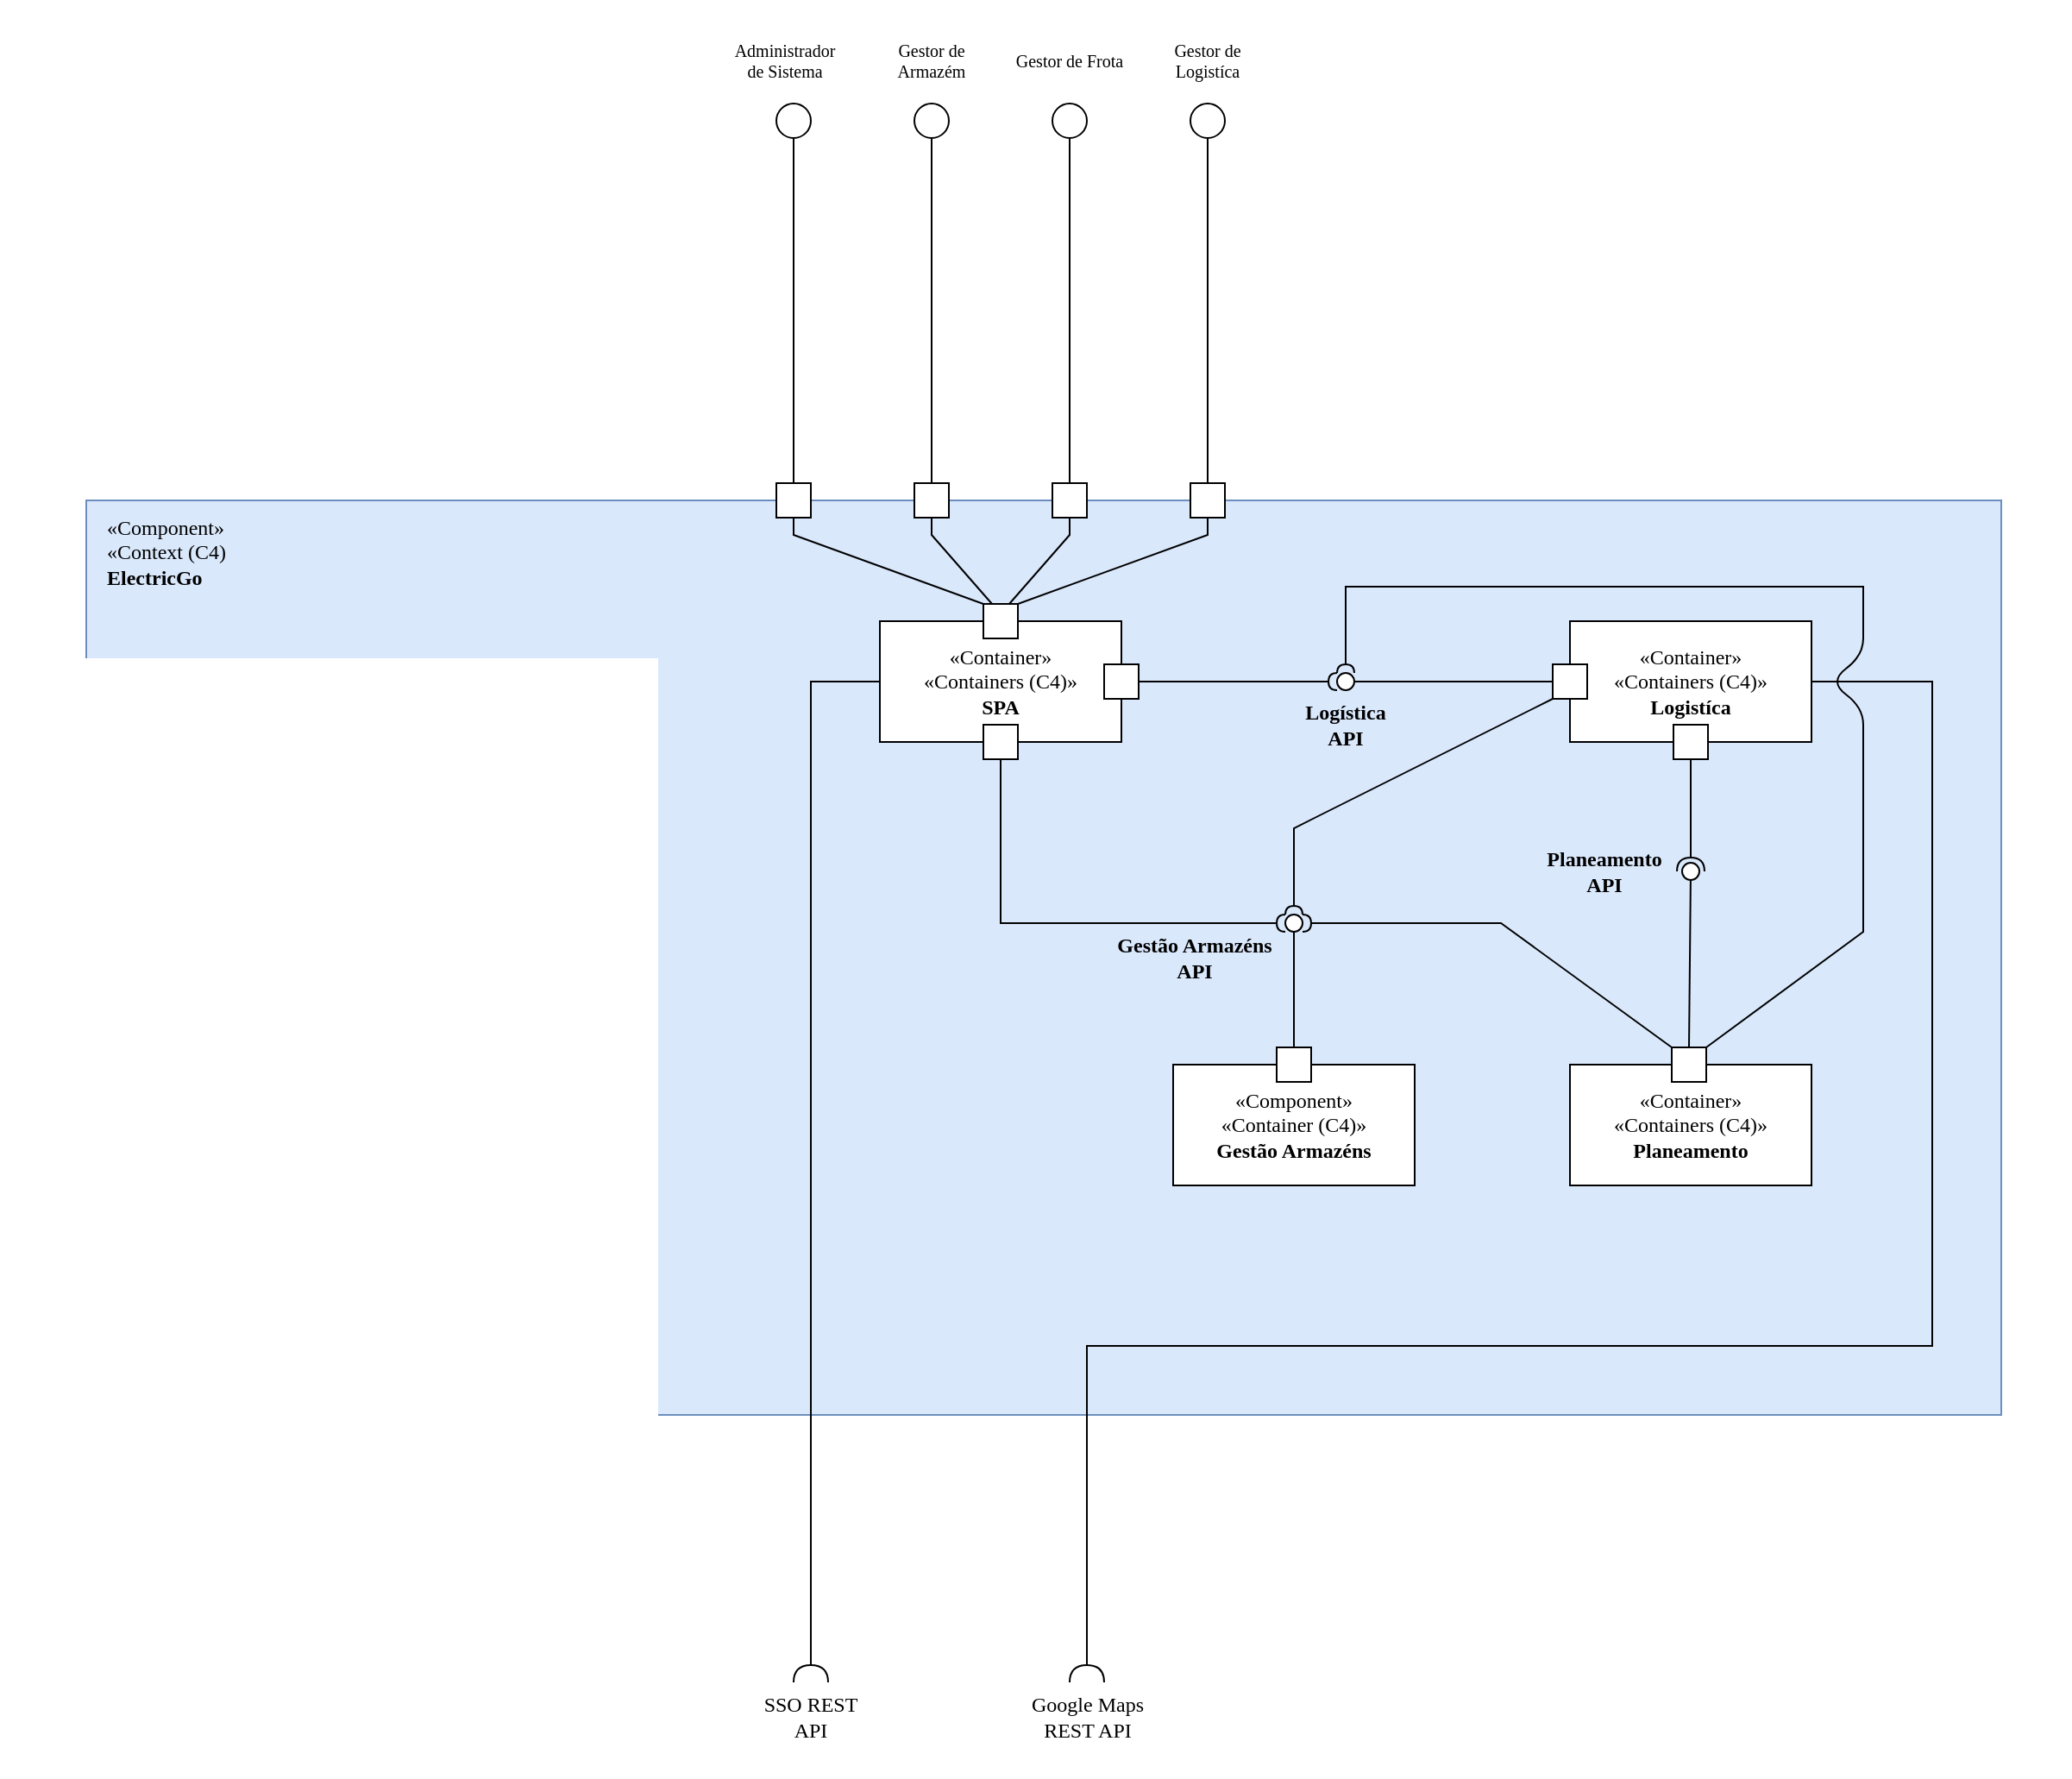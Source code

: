 <mxfile version="17.2.4" type="device" pages="6"><diagram id="ps8MNWH1Wx4Jj8Zyl8YE" name="Vista Lógica Main"><mxGraphModel dx="1038" dy="641" grid="1" gridSize="10" guides="1" tooltips="1" connect="1" arrows="1" fold="1" page="1" pageScale="1" pageWidth="5000" pageHeight="4000" math="0" shadow="0"><root><mxCell id="0"/><mxCell id="1" parent="0"/><mxCell id="l6KQ2B4S-OKUmU2WZJCH-73" value="" style="rounded=0;whiteSpace=wrap;html=1;fontFamily=Product Sans;fontSize=10;fontStyle=0;strokeColor=none;" parent="1" vertex="1"><mxGeometry x="300" y="10" width="1200" height="1030" as="geometry"/></mxCell><mxCell id="l6KQ2B4S-OKUmU2WZJCH-1" value="" style="rounded=0;whiteSpace=wrap;html=1;connectable=0;fillColor=#dae8fc;strokeColor=#6c8ebf;" parent="1" vertex="1"><mxGeometry x="350" y="300" width="1110" height="530" as="geometry"/></mxCell><mxCell id="l6KQ2B4S-OKUmU2WZJCH-2" value="" style="whiteSpace=wrap;html=1;aspect=fixed;" parent="1" vertex="1"><mxGeometry x="750" y="290" width="20" height="20" as="geometry"/></mxCell><mxCell id="l6KQ2B4S-OKUmU2WZJCH-3" value="" style="whiteSpace=wrap;html=1;aspect=fixed;" parent="1" vertex="1"><mxGeometry x="830" y="290" width="20" height="20" as="geometry"/></mxCell><mxCell id="l6KQ2B4S-OKUmU2WZJCH-4" value="" style="whiteSpace=wrap;html=1;aspect=fixed;" parent="1" vertex="1"><mxGeometry x="910" y="290" width="20" height="20" as="geometry"/></mxCell><mxCell id="l6KQ2B4S-OKUmU2WZJCH-5" value="" style="whiteSpace=wrap;html=1;aspect=fixed;" parent="1" vertex="1"><mxGeometry x="990" y="290" width="20" height="20" as="geometry"/></mxCell><mxCell id="l6KQ2B4S-OKUmU2WZJCH-6" value="" style="shape=requiredInterface;html=1;verticalLabelPosition=bottom;sketch=0;rotation=-90;" parent="1" vertex="1"><mxGeometry x="765" y="970" width="10" height="20" as="geometry"/></mxCell><mxCell id="l6KQ2B4S-OKUmU2WZJCH-7" value="" style="endArrow=none;html=1;rounded=0;exitX=1;exitY=0.5;exitDx=0;exitDy=0;exitPerimeter=0;entryX=0.5;entryY=1;entryDx=0;entryDy=0;" parent="1" source="l6KQ2B4S-OKUmU2WZJCH-6" edge="1"><mxGeometry width="50" height="50" relative="1" as="geometry"><mxPoint x="750" y="790" as="sourcePoint"/><mxPoint x="770" y="830" as="targetPoint"/></mxGeometry></mxCell><mxCell id="l6KQ2B4S-OKUmU2WZJCH-13" value="" style="shape=requiredInterface;html=1;verticalLabelPosition=bottom;sketch=0;rotation=-90;" parent="1" vertex="1"><mxGeometry x="925" y="970" width="10" height="20" as="geometry"/></mxCell><mxCell id="l6KQ2B4S-OKUmU2WZJCH-14" value="" style="endArrow=none;html=1;rounded=0;exitX=1;exitY=0.5;exitDx=0;exitDy=0;exitPerimeter=0;entryX=0.5;entryY=1;entryDx=0;entryDy=0;" parent="1" source="l6KQ2B4S-OKUmU2WZJCH-13" edge="1"><mxGeometry width="50" height="50" relative="1" as="geometry"><mxPoint x="910" y="790" as="sourcePoint"/><mxPoint x="930" y="830" as="targetPoint"/></mxGeometry></mxCell><mxCell id="l6KQ2B4S-OKUmU2WZJCH-15" value="&lt;font face=&quot;Product Sans&quot;&gt;SSO REST API&lt;/font&gt;" style="text;html=1;strokeColor=none;fillColor=none;align=center;verticalAlign=middle;whiteSpace=wrap;rounded=0;" parent="1" vertex="1"><mxGeometry x="740" y="990" width="60" height="30" as="geometry"/></mxCell><mxCell id="l6KQ2B4S-OKUmU2WZJCH-16" value="&lt;font face=&quot;Product Sans&quot;&gt;Google Maps REST API&lt;/font&gt;" style="text;html=1;strokeColor=none;fillColor=none;align=center;verticalAlign=middle;whiteSpace=wrap;rounded=0;" parent="1" vertex="1"><mxGeometry x="889.5" y="990" width="81" height="30" as="geometry"/></mxCell><mxCell id="l6KQ2B4S-OKUmU2WZJCH-17" value="«Component»&lt;br&gt;«Context (C4)&lt;br&gt;&lt;b&gt;ElectricGo&lt;/b&gt;" style="text;html=1;strokeColor=none;fillColor=none;align=left;verticalAlign=middle;whiteSpace=wrap;rounded=0;fontFamily=Product Sans;" parent="1" vertex="1"><mxGeometry x="360" y="310" width="200" height="40" as="geometry"/></mxCell><mxCell id="l6KQ2B4S-OKUmU2WZJCH-18" value="«Container»&lt;br&gt;«Containers (C4)»&lt;br&gt;&lt;b&gt;SPA&lt;/b&gt;" style="rounded=0;whiteSpace=wrap;html=1;fontFamily=Product Sans;" parent="1" vertex="1"><mxGeometry x="810" y="370" width="140" height="70" as="geometry"/></mxCell><mxCell id="l6KQ2B4S-OKUmU2WZJCH-20" value="" style="whiteSpace=wrap;html=1;aspect=fixed;" parent="1" vertex="1"><mxGeometry x="870" y="360" width="20" height="20" as="geometry"/></mxCell><mxCell id="l6KQ2B4S-OKUmU2WZJCH-21" value="«Container»&lt;br&gt;«Containers (C4)»&lt;br&gt;&lt;b&gt;Logistíca&lt;/b&gt;" style="rounded=0;whiteSpace=wrap;html=1;fontFamily=Product Sans;" parent="1" vertex="1"><mxGeometry x="1210" y="370" width="140" height="70" as="geometry"/></mxCell><mxCell id="l6KQ2B4S-OKUmU2WZJCH-22" value="" style="whiteSpace=wrap;html=1;aspect=fixed;" parent="1" vertex="1"><mxGeometry x="1270" y="430" width="20" height="20" as="geometry"/></mxCell><mxCell id="l6KQ2B4S-OKUmU2WZJCH-23" value="«Container»&lt;br&gt;«Containers (C4)»&lt;br&gt;&lt;b&gt;Planeamento&lt;/b&gt;" style="rounded=0;whiteSpace=wrap;html=1;fontFamily=Product Sans;" parent="1" vertex="1"><mxGeometry x="1210" y="627" width="140" height="70" as="geometry"/></mxCell><mxCell id="l6KQ2B4S-OKUmU2WZJCH-24" value="" style="whiteSpace=wrap;html=1;aspect=fixed;" parent="1" vertex="1"><mxGeometry x="940" y="395" width="20" height="20" as="geometry"/></mxCell><mxCell id="l6KQ2B4S-OKUmU2WZJCH-25" value="" style="whiteSpace=wrap;html=1;aspect=fixed;" parent="1" vertex="1"><mxGeometry x="1200" y="395" width="20" height="20" as="geometry"/></mxCell><mxCell id="l6KQ2B4S-OKUmU2WZJCH-26" value="" style="whiteSpace=wrap;html=1;aspect=fixed;" parent="1" vertex="1"><mxGeometry x="1269" y="617" width="20" height="20" as="geometry"/></mxCell><mxCell id="l6KQ2B4S-OKUmU2WZJCH-27" value="" style="rounded=0;orthogonalLoop=1;jettySize=auto;html=1;endArrow=none;endFill=0;sketch=0;sourcePerimeterSpacing=0;targetPerimeterSpacing=0;fontFamily=Product Sans;exitX=0;exitY=0.5;exitDx=0;exitDy=0;" parent="1" source="l6KQ2B4S-OKUmU2WZJCH-25" target="l6KQ2B4S-OKUmU2WZJCH-29" edge="1"><mxGeometry relative="1" as="geometry"><mxPoint x="1060" y="405" as="sourcePoint"/></mxGeometry></mxCell><mxCell id="93S8m6CFFqyzXS82uUsD-1" style="edgeStyle=none;rounded=0;orthogonalLoop=1;jettySize=auto;html=1;entryX=1;entryY=0.5;entryDx=0;entryDy=0;fontFamily=Product Sans;startArrow=halfCircle;startFill=0;endArrow=none;endFill=0;startSize=3;endSize=3;" parent="1" source="l6KQ2B4S-OKUmU2WZJCH-29" target="l6KQ2B4S-OKUmU2WZJCH-24" edge="1"><mxGeometry relative="1" as="geometry"/></mxCell><mxCell id="l6KQ2B4S-OKUmU2WZJCH-29" value="" style="ellipse;whiteSpace=wrap;html=1;align=center;aspect=fixed;resizable=0;points=[];outlineConnect=0;sketch=0;fontFamily=Product Sans;" parent="1" vertex="1"><mxGeometry x="1075" y="400" width="10" height="10" as="geometry"/></mxCell><mxCell id="l6KQ2B4S-OKUmU2WZJCH-37" value="«Component»&lt;br&gt;«Container (C4)»&lt;br&gt;&lt;b&gt;Gestão Armazéns&lt;/b&gt;" style="rounded=0;whiteSpace=wrap;html=1;fontFamily=Product Sans;" parent="1" vertex="1"><mxGeometry x="980" y="627" width="140" height="70" as="geometry"/></mxCell><mxCell id="l6KQ2B4S-OKUmU2WZJCH-38" value="" style="whiteSpace=wrap;html=1;aspect=fixed;" parent="1" vertex="1"><mxGeometry x="1040" y="617" width="20" height="20" as="geometry"/></mxCell><mxCell id="l6KQ2B4S-OKUmU2WZJCH-39" value="" style="whiteSpace=wrap;html=1;aspect=fixed;" parent="1" vertex="1"><mxGeometry x="870" y="430" width="20" height="20" as="geometry"/></mxCell><mxCell id="l6KQ2B4S-OKUmU2WZJCH-42" value="" style="rounded=0;orthogonalLoop=1;jettySize=auto;html=1;endArrow=none;endFill=0;sketch=0;sourcePerimeterSpacing=0;targetPerimeterSpacing=0;fontFamily=Product Sans;exitX=0.5;exitY=0;exitDx=0;exitDy=0;" parent="1" source="l6KQ2B4S-OKUmU2WZJCH-38" target="l6KQ2B4S-OKUmU2WZJCH-44" edge="1"><mxGeometry relative="1" as="geometry"><mxPoint x="1210" y="415" as="sourcePoint"/></mxGeometry></mxCell><mxCell id="j8ZlDG4xOOY6TeC8yqu7-8" value="" style="edgeStyle=orthogonalEdgeStyle;rounded=0;orthogonalLoop=1;jettySize=auto;html=1;startArrow=halfCircle;startFill=0;endArrow=none;endFill=0;endSize=2;startSize=3;jumpSize=5;" parent="1" source="l6KQ2B4S-OKUmU2WZJCH-44" target="l6KQ2B4S-OKUmU2WZJCH-39" edge="1"><mxGeometry relative="1" as="geometry"/></mxCell><mxCell id="j8ZlDG4xOOY6TeC8yqu7-9" style="rounded=0;orthogonalLoop=1;jettySize=auto;html=1;entryX=0;entryY=1;entryDx=0;entryDy=0;startArrow=halfCircle;startFill=0;endArrow=none;endFill=0;startSize=3;endSize=2;" parent="1" source="l6KQ2B4S-OKUmU2WZJCH-44" target="l6KQ2B4S-OKUmU2WZJCH-25" edge="1"><mxGeometry relative="1" as="geometry"><Array as="points"><mxPoint x="1050" y="490"/></Array></mxGeometry></mxCell><mxCell id="j8ZlDG4xOOY6TeC8yqu7-11" style="edgeStyle=none;rounded=0;jumpSize=5;orthogonalLoop=1;jettySize=auto;html=1;entryX=0;entryY=0;entryDx=0;entryDy=0;startArrow=halfCircle;startFill=0;endArrow=none;endFill=0;startSize=3;endSize=2;" parent="1" source="l6KQ2B4S-OKUmU2WZJCH-44" target="l6KQ2B4S-OKUmU2WZJCH-26" edge="1"><mxGeometry relative="1" as="geometry"><Array as="points"><mxPoint x="1170" y="545"/></Array></mxGeometry></mxCell><mxCell id="l6KQ2B4S-OKUmU2WZJCH-44" value="" style="ellipse;whiteSpace=wrap;html=1;align=center;aspect=fixed;resizable=0;points=[];outlineConnect=0;sketch=0;fontFamily=Product Sans;" parent="1" vertex="1"><mxGeometry x="1045" y="540" width="10" height="10" as="geometry"/></mxCell><mxCell id="l6KQ2B4S-OKUmU2WZJCH-51" value="" style="ellipse;whiteSpace=wrap;html=1;aspect=fixed;fontFamily=Product Sans;" parent="1" vertex="1"><mxGeometry x="750" y="70" width="20" height="20" as="geometry"/></mxCell><mxCell id="l6KQ2B4S-OKUmU2WZJCH-52" value="" style="ellipse;whiteSpace=wrap;html=1;aspect=fixed;fontFamily=Product Sans;" parent="1" vertex="1"><mxGeometry x="830" y="70" width="20" height="20" as="geometry"/></mxCell><mxCell id="l6KQ2B4S-OKUmU2WZJCH-53" value="" style="ellipse;whiteSpace=wrap;html=1;aspect=fixed;fontFamily=Product Sans;" parent="1" vertex="1"><mxGeometry x="910" y="70" width="20" height="20" as="geometry"/></mxCell><mxCell id="l6KQ2B4S-OKUmU2WZJCH-54" value="" style="ellipse;whiteSpace=wrap;html=1;aspect=fixed;fontFamily=Product Sans;" parent="1" vertex="1"><mxGeometry x="990" y="70" width="20" height="20" as="geometry"/></mxCell><mxCell id="l6KQ2B4S-OKUmU2WZJCH-55" value="" style="endArrow=none;html=1;rounded=0;fontFamily=Product Sans;exitX=0.5;exitY=0;exitDx=0;exitDy=0;entryX=0.5;entryY=1;entryDx=0;entryDy=0;" parent="1" source="l6KQ2B4S-OKUmU2WZJCH-2" target="l6KQ2B4S-OKUmU2WZJCH-51" edge="1"><mxGeometry width="50" height="50" relative="1" as="geometry"><mxPoint x="840" y="280" as="sourcePoint"/><mxPoint x="890" y="230" as="targetPoint"/></mxGeometry></mxCell><mxCell id="l6KQ2B4S-OKUmU2WZJCH-56" value="" style="endArrow=none;html=1;rounded=0;fontFamily=Product Sans;exitX=0.5;exitY=0;exitDx=0;exitDy=0;entryX=0.5;entryY=1;entryDx=0;entryDy=0;" parent="1" source="l6KQ2B4S-OKUmU2WZJCH-3" target="l6KQ2B4S-OKUmU2WZJCH-52" edge="1"><mxGeometry width="50" height="50" relative="1" as="geometry"><mxPoint x="770" y="300" as="sourcePoint"/><mxPoint x="770" y="100" as="targetPoint"/></mxGeometry></mxCell><mxCell id="l6KQ2B4S-OKUmU2WZJCH-57" value="" style="endArrow=none;html=1;rounded=0;fontFamily=Product Sans;exitX=0.5;exitY=0;exitDx=0;exitDy=0;entryX=0.5;entryY=1;entryDx=0;entryDy=0;" parent="1" source="l6KQ2B4S-OKUmU2WZJCH-4" target="l6KQ2B4S-OKUmU2WZJCH-53" edge="1"><mxGeometry width="50" height="50" relative="1" as="geometry"><mxPoint x="850" y="300" as="sourcePoint"/><mxPoint x="850" y="100" as="targetPoint"/></mxGeometry></mxCell><mxCell id="l6KQ2B4S-OKUmU2WZJCH-58" value="" style="endArrow=none;html=1;rounded=0;fontFamily=Product Sans;exitX=0.5;exitY=0;exitDx=0;exitDy=0;entryX=0.5;entryY=1;entryDx=0;entryDy=0;" parent="1" source="l6KQ2B4S-OKUmU2WZJCH-5" target="l6KQ2B4S-OKUmU2WZJCH-54" edge="1"><mxGeometry width="50" height="50" relative="1" as="geometry"><mxPoint x="860" y="310" as="sourcePoint"/><mxPoint x="860" y="110" as="targetPoint"/></mxGeometry></mxCell><mxCell id="l6KQ2B4S-OKUmU2WZJCH-59" value="Administrador de Sistema" style="text;html=1;strokeColor=none;fillColor=none;align=center;verticalAlign=middle;whiteSpace=wrap;rounded=0;fontFamily=Product Sans;fontSize=10;" parent="1" vertex="1"><mxGeometry x="720" y="30" width="70" height="30" as="geometry"/></mxCell><mxCell id="l6KQ2B4S-OKUmU2WZJCH-60" value="Gestor de Armazém" style="text;html=1;strokeColor=none;fillColor=none;align=center;verticalAlign=middle;whiteSpace=wrap;rounded=0;fontFamily=Product Sans;fontSize=10;" parent="1" vertex="1"><mxGeometry x="805" y="30" width="70" height="30" as="geometry"/></mxCell><mxCell id="l6KQ2B4S-OKUmU2WZJCH-62" value="Gestor de Frota" style="text;html=1;strokeColor=none;fillColor=none;align=center;verticalAlign=middle;whiteSpace=wrap;rounded=0;fontFamily=Product Sans;fontSize=10;" parent="1" vertex="1"><mxGeometry x="885" y="30" width="70" height="30" as="geometry"/></mxCell><mxCell id="l6KQ2B4S-OKUmU2WZJCH-63" value="Gestor de Logistíca" style="text;html=1;strokeColor=none;fillColor=none;align=center;verticalAlign=middle;whiteSpace=wrap;rounded=0;fontFamily=Product Sans;fontSize=10;" parent="1" vertex="1"><mxGeometry x="965" y="30" width="70" height="30" as="geometry"/></mxCell><mxCell id="l6KQ2B4S-OKUmU2WZJCH-66" value="" style="endArrow=none;html=1;rounded=0;fontFamily=Product Sans;fontSize=10;entryX=0;entryY=0.5;entryDx=0;entryDy=0;" parent="1" target="l6KQ2B4S-OKUmU2WZJCH-18" edge="1"><mxGeometry width="50" height="50" relative="1" as="geometry"><mxPoint x="770" y="830" as="sourcePoint"/><mxPoint x="490" y="440" as="targetPoint"/><Array as="points"><mxPoint x="770" y="405"/></Array></mxGeometry></mxCell><mxCell id="l6KQ2B4S-OKUmU2WZJCH-67" value="" style="endArrow=none;html=1;rounded=0;fontFamily=Product Sans;fontSize=10;entryX=0.5;entryY=1;entryDx=0;entryDy=0;exitX=0;exitY=0;exitDx=0;exitDy=0;" parent="1" source="l6KQ2B4S-OKUmU2WZJCH-20" target="l6KQ2B4S-OKUmU2WZJCH-2" edge="1"><mxGeometry width="50" height="50" relative="1" as="geometry"><mxPoint x="940" y="380" as="sourcePoint"/><mxPoint x="990" y="330" as="targetPoint"/><Array as="points"><mxPoint x="760" y="320"/></Array></mxGeometry></mxCell><mxCell id="l6KQ2B4S-OKUmU2WZJCH-68" value="" style="endArrow=none;html=1;rounded=0;fontFamily=Product Sans;fontSize=10;entryX=0.5;entryY=1;entryDx=0;entryDy=0;exitX=0.25;exitY=0;exitDx=0;exitDy=0;" parent="1" source="l6KQ2B4S-OKUmU2WZJCH-20" target="l6KQ2B4S-OKUmU2WZJCH-3" edge="1"><mxGeometry width="50" height="50" relative="1" as="geometry"><mxPoint x="860" y="380" as="sourcePoint"/><mxPoint x="910" y="330" as="targetPoint"/><Array as="points"><mxPoint x="840" y="320"/></Array></mxGeometry></mxCell><mxCell id="l6KQ2B4S-OKUmU2WZJCH-69" value="" style="endArrow=none;html=1;rounded=0;fontFamily=Product Sans;fontSize=10;entryX=0.5;entryY=1;entryDx=0;entryDy=0;exitX=0.75;exitY=0;exitDx=0;exitDy=0;" parent="1" source="l6KQ2B4S-OKUmU2WZJCH-20" target="l6KQ2B4S-OKUmU2WZJCH-4" edge="1"><mxGeometry width="50" height="50" relative="1" as="geometry"><mxPoint x="860" y="380" as="sourcePoint"/><mxPoint x="910" y="330" as="targetPoint"/><Array as="points"><mxPoint x="920" y="320"/></Array></mxGeometry></mxCell><mxCell id="l6KQ2B4S-OKUmU2WZJCH-70" value="" style="endArrow=none;html=1;rounded=0;fontFamily=Product Sans;fontSize=10;entryX=0.5;entryY=1;entryDx=0;entryDy=0;exitX=1;exitY=0;exitDx=0;exitDy=0;" parent="1" source="l6KQ2B4S-OKUmU2WZJCH-20" target="l6KQ2B4S-OKUmU2WZJCH-5" edge="1"><mxGeometry width="50" height="50" relative="1" as="geometry"><mxPoint x="860" y="380" as="sourcePoint"/><mxPoint x="910" y="330" as="targetPoint"/><Array as="points"><mxPoint x="1000" y="320"/></Array></mxGeometry></mxCell><mxCell id="l6KQ2B4S-OKUmU2WZJCH-71" value="" style="endArrow=none;html=1;rounded=0;fontFamily=Product Sans;fontSize=10;entryX=1;entryY=0.5;entryDx=0;entryDy=0;" parent="1" target="l6KQ2B4S-OKUmU2WZJCH-21" edge="1"><mxGeometry width="50" height="50" relative="1" as="geometry"><mxPoint x="930" y="830" as="sourcePoint"/><mxPoint x="860" y="780" as="targetPoint"/><Array as="points"><mxPoint x="930" y="790"/><mxPoint x="1420" y="790"/><mxPoint x="1420" y="405"/></Array></mxGeometry></mxCell><mxCell id="j8ZlDG4xOOY6TeC8yqu7-12" value="" style="rounded=0;orthogonalLoop=1;jettySize=auto;html=1;endArrow=none;endFill=0;sketch=0;sourcePerimeterSpacing=0;targetPerimeterSpacing=0;startSize=3;endSize=2;jumpSize=5;exitX=0.5;exitY=0;exitDx=0;exitDy=0;" parent="1" source="l6KQ2B4S-OKUmU2WZJCH-26" target="j8ZlDG4xOOY6TeC8yqu7-14" edge="1"><mxGeometry relative="1" as="geometry"><mxPoint x="1270" y="525" as="sourcePoint"/></mxGeometry></mxCell><mxCell id="j8ZlDG4xOOY6TeC8yqu7-13" value="" style="rounded=0;orthogonalLoop=1;jettySize=auto;html=1;endArrow=halfCircle;endFill=0;entryX=0.5;entryY=0.5;endSize=6;strokeWidth=1;sketch=0;jumpSize=5;exitX=0.5;exitY=1;exitDx=0;exitDy=0;" parent="1" source="l6KQ2B4S-OKUmU2WZJCH-22" target="j8ZlDG4xOOY6TeC8yqu7-14" edge="1"><mxGeometry relative="1" as="geometry"><mxPoint x="1310" y="525" as="sourcePoint"/></mxGeometry></mxCell><mxCell id="j8ZlDG4xOOY6TeC8yqu7-14" value="" style="ellipse;whiteSpace=wrap;html=1;align=center;aspect=fixed;resizable=0;points=[];outlineConnect=0;sketch=0;" parent="1" vertex="1"><mxGeometry x="1275" y="510" width="10" height="10" as="geometry"/></mxCell><mxCell id="93S8m6CFFqyzXS82uUsD-4" value="" style="curved=1;endArrow=none;html=1;rounded=0;fontFamily=Product Sans;startSize=3;endSize=3;endFill=0;" parent="1" edge="1"><mxGeometry width="50" height="50" relative="1" as="geometry"><mxPoint x="1380" y="430" as="sourcePoint"/><mxPoint x="1380" y="380" as="targetPoint"/><Array as="points"><mxPoint x="1380" y="420"/><mxPoint x="1360" y="405"/><mxPoint x="1380" y="390"/></Array></mxGeometry></mxCell><mxCell id="93S8m6CFFqyzXS82uUsD-6" value="" style="endArrow=none;html=1;rounded=0;fontFamily=Product Sans;startSize=3;endSize=3;exitX=1;exitY=0;exitDx=0;exitDy=0;" parent="1" source="l6KQ2B4S-OKUmU2WZJCH-26" edge="1"><mxGeometry width="50" height="50" relative="1" as="geometry"><mxPoint x="1370" y="660" as="sourcePoint"/><mxPoint x="1380" y="430" as="targetPoint"/><Array as="points"><mxPoint x="1380" y="550"/></Array></mxGeometry></mxCell><mxCell id="93S8m6CFFqyzXS82uUsD-7" value="" style="endArrow=none;html=1;rounded=0;fontFamily=Product Sans;startSize=3;endSize=3;startArrow=halfCircle;startFill=0;" parent="1" edge="1"><mxGeometry width="50" height="50" relative="1" as="geometry"><mxPoint x="1080" y="400" as="sourcePoint"/><mxPoint x="1380" y="380" as="targetPoint"/><Array as="points"><mxPoint x="1080" y="350"/><mxPoint x="1380" y="350"/></Array></mxGeometry></mxCell><mxCell id="5X-plVuFl1tT4lRAyu5U-2" value="&lt;font face=&quot;Product Sans&quot;&gt;&lt;b&gt;Gestão Armazéns&lt;br&gt;API&lt;/b&gt;&lt;/font&gt;" style="text;html=1;strokeColor=none;fillColor=none;align=center;verticalAlign=middle;whiteSpace=wrap;rounded=0;" parent="1" vertex="1"><mxGeometry x="940" y="550" width="105" height="30" as="geometry"/></mxCell><mxCell id="5X-plVuFl1tT4lRAyu5U-3" value="&lt;font face=&quot;Product Sans&quot;&gt;&lt;b&gt;Logística&lt;br&gt;API&lt;/b&gt;&lt;/font&gt;" style="text;html=1;strokeColor=none;fillColor=none;align=center;verticalAlign=middle;whiteSpace=wrap;rounded=0;" parent="1" vertex="1"><mxGeometry x="1050" y="415" width="60" height="30" as="geometry"/></mxCell><mxCell id="5X-plVuFl1tT4lRAyu5U-4" value="&lt;font face=&quot;Product Sans&quot;&gt;&lt;b&gt;Planeamento&lt;br&gt;API&lt;/b&gt;&lt;/font&gt;" style="text;html=1;strokeColor=none;fillColor=none;align=center;verticalAlign=middle;whiteSpace=wrap;rounded=0;" parent="1" vertex="1"><mxGeometry x="1190" y="500" width="80" height="30" as="geometry"/></mxCell></root></mxGraphModel></diagram><diagram id="WxRNApc2lKSftlMOSw1m" name="Vista Lógica Alt #1"><mxGraphModel dx="1038" dy="641" grid="1" gridSize="10" guides="1" tooltips="1" connect="1" arrows="1" fold="1" page="1" pageScale="1" pageWidth="5000" pageHeight="4000" math="0" shadow="0"><root><mxCell id="0"/><mxCell id="1" parent="0"/><mxCell id="fHPLlVITvkA9fweHnNN4-1" value="" style="rounded=0;whiteSpace=wrap;html=1;fontFamily=Product Sans;fontSize=10;fontStyle=0;strokeColor=none;" parent="1" vertex="1"><mxGeometry x="300" y="10" width="1200" height="1030" as="geometry"/></mxCell><mxCell id="fHPLlVITvkA9fweHnNN4-2" value="" style="rounded=0;whiteSpace=wrap;html=1;connectable=0;fillColor=#dae8fc;strokeColor=#6c8ebf;" parent="1" vertex="1"><mxGeometry x="350" y="300" width="1110" height="530" as="geometry"/></mxCell><mxCell id="fHPLlVITvkA9fweHnNN4-3" value="" style="whiteSpace=wrap;html=1;aspect=fixed;" parent="1" vertex="1"><mxGeometry x="750" y="290" width="20" height="20" as="geometry"/></mxCell><mxCell id="fHPLlVITvkA9fweHnNN4-4" value="" style="whiteSpace=wrap;html=1;aspect=fixed;" parent="1" vertex="1"><mxGeometry x="830" y="290" width="20" height="20" as="geometry"/></mxCell><mxCell id="fHPLlVITvkA9fweHnNN4-5" value="" style="whiteSpace=wrap;html=1;aspect=fixed;" parent="1" vertex="1"><mxGeometry x="910" y="290" width="20" height="20" as="geometry"/></mxCell><mxCell id="fHPLlVITvkA9fweHnNN4-6" value="" style="whiteSpace=wrap;html=1;aspect=fixed;" parent="1" vertex="1"><mxGeometry x="990" y="290" width="20" height="20" as="geometry"/></mxCell><mxCell id="fHPLlVITvkA9fweHnNN4-7" value="" style="shape=requiredInterface;html=1;verticalLabelPosition=bottom;sketch=0;rotation=-90;" parent="1" vertex="1"><mxGeometry x="765" y="970" width="10" height="20" as="geometry"/></mxCell><mxCell id="fHPLlVITvkA9fweHnNN4-8" value="" style="endArrow=none;html=1;rounded=0;exitX=1;exitY=0.5;exitDx=0;exitDy=0;exitPerimeter=0;entryX=0.5;entryY=1;entryDx=0;entryDy=0;" parent="1" source="fHPLlVITvkA9fweHnNN4-7" edge="1"><mxGeometry width="50" height="50" relative="1" as="geometry"><mxPoint x="750" y="790" as="sourcePoint"/><mxPoint x="770" y="830" as="targetPoint"/></mxGeometry></mxCell><mxCell id="fHPLlVITvkA9fweHnNN4-9" value="" style="shape=requiredInterface;html=1;verticalLabelPosition=bottom;sketch=0;rotation=-90;" parent="1" vertex="1"><mxGeometry x="925" y="970" width="10" height="20" as="geometry"/></mxCell><mxCell id="fHPLlVITvkA9fweHnNN4-10" value="" style="endArrow=none;html=1;rounded=0;exitX=1;exitY=0.5;exitDx=0;exitDy=0;exitPerimeter=0;entryX=0.5;entryY=1;entryDx=0;entryDy=0;" parent="1" source="fHPLlVITvkA9fweHnNN4-9" edge="1"><mxGeometry width="50" height="50" relative="1" as="geometry"><mxPoint x="910" y="790" as="sourcePoint"/><mxPoint x="930" y="830" as="targetPoint"/></mxGeometry></mxCell><mxCell id="fHPLlVITvkA9fweHnNN4-11" value="&lt;font face=&quot;Product Sans&quot;&gt;SSO REST API&lt;/font&gt;" style="text;html=1;strokeColor=none;fillColor=none;align=center;verticalAlign=middle;whiteSpace=wrap;rounded=0;" parent="1" vertex="1"><mxGeometry x="740" y="990" width="60" height="30" as="geometry"/></mxCell><mxCell id="fHPLlVITvkA9fweHnNN4-12" value="&lt;font face=&quot;Product Sans&quot;&gt;Google Maps REST API&lt;/font&gt;" style="text;html=1;strokeColor=none;fillColor=none;align=center;verticalAlign=middle;whiteSpace=wrap;rounded=0;" parent="1" vertex="1"><mxGeometry x="889.5" y="990" width="81" height="30" as="geometry"/></mxCell><mxCell id="fHPLlVITvkA9fweHnNN4-13" value="«Component»&lt;br&gt;«Context (C4)&lt;br&gt;ElectricGo" style="text;html=1;strokeColor=none;fillColor=none;align=right;verticalAlign=middle;whiteSpace=wrap;rounded=0;fontFamily=Product Sans;" parent="1" vertex="1"><mxGeometry x="1250" y="310" width="200" height="40" as="geometry"/></mxCell><mxCell id="fHPLlVITvkA9fweHnNN4-14" value="«Container»&lt;br&gt;«Containers (C4)»&lt;br&gt;&lt;b&gt;SPA&lt;/b&gt;" style="rounded=0;whiteSpace=wrap;html=1;fontFamily=Product Sans;" parent="1" vertex="1"><mxGeometry x="810" y="370" width="140" height="70" as="geometry"/></mxCell><mxCell id="fHPLlVITvkA9fweHnNN4-15" value="" style="whiteSpace=wrap;html=1;aspect=fixed;" parent="1" vertex="1"><mxGeometry x="870" y="360" width="20" height="20" as="geometry"/></mxCell><mxCell id="fHPLlVITvkA9fweHnNN4-16" value="«Container»&lt;br&gt;«Containers (C4)»&lt;br&gt;&lt;b&gt;Logística&lt;/b&gt;" style="rounded=0;whiteSpace=wrap;html=1;fontFamily=Product Sans;" parent="1" vertex="1"><mxGeometry x="1210" y="370" width="140" height="70" as="geometry"/></mxCell><mxCell id="fHPLlVITvkA9fweHnNN4-17" value="" style="whiteSpace=wrap;html=1;aspect=fixed;" parent="1" vertex="1"><mxGeometry x="1270" y="430" width="20" height="20" as="geometry"/></mxCell><mxCell id="fHPLlVITvkA9fweHnNN4-18" value="«Container»&lt;br&gt;«Containers (C4)»&lt;br&gt;&lt;b&gt;Planeamento&lt;/b&gt;" style="rounded=0;whiteSpace=wrap;html=1;fontFamily=Product Sans;" parent="1" vertex="1"><mxGeometry x="1210" y="627" width="140" height="70" as="geometry"/></mxCell><mxCell id="fHPLlVITvkA9fweHnNN4-19" value="" style="whiteSpace=wrap;html=1;aspect=fixed;" parent="1" vertex="1"><mxGeometry x="940" y="395" width="20" height="20" as="geometry"/></mxCell><mxCell id="fHPLlVITvkA9fweHnNN4-20" value="" style="whiteSpace=wrap;html=1;aspect=fixed;" parent="1" vertex="1"><mxGeometry x="1200" y="395" width="20" height="20" as="geometry"/></mxCell><mxCell id="fHPLlVITvkA9fweHnNN4-21" value="" style="whiteSpace=wrap;html=1;aspect=fixed;" parent="1" vertex="1"><mxGeometry x="1269" y="617" width="20" height="20" as="geometry"/></mxCell><mxCell id="fHPLlVITvkA9fweHnNN4-22" value="" style="rounded=0;orthogonalLoop=1;jettySize=auto;html=1;endArrow=none;endFill=0;sketch=0;sourcePerimeterSpacing=0;targetPerimeterSpacing=0;fontFamily=Product Sans;exitX=0;exitY=0.5;exitDx=0;exitDy=0;" parent="1" source="fHPLlVITvkA9fweHnNN4-20" target="fHPLlVITvkA9fweHnNN4-24" edge="1"><mxGeometry relative="1" as="geometry"><mxPoint x="1060" y="405" as="sourcePoint"/></mxGeometry></mxCell><mxCell id="GHMk9y8Q9TXzIOOIhYEB-6" style="edgeStyle=orthogonalEdgeStyle;rounded=0;orthogonalLoop=1;jettySize=auto;html=1;entryX=1;entryY=0.5;entryDx=0;entryDy=0;fontFamily=Product Sans;endArrow=none;endFill=0;startArrow=halfCircle;startFill=0;startSize=3;" parent="1" source="fHPLlVITvkA9fweHnNN4-24" target="fHPLlVITvkA9fweHnNN4-19" edge="1"><mxGeometry relative="1" as="geometry"/></mxCell><mxCell id="GHMk9y8Q9TXzIOOIhYEB-9" style="rounded=0;orthogonalLoop=1;jettySize=auto;html=1;entryX=1;entryY=0;entryDx=0;entryDy=0;fontFamily=Product Sans;startArrow=halfCircle;startFill=0;endArrow=none;endFill=0;startSize=3;" parent="1" source="fHPLlVITvkA9fweHnNN4-24" target="fHPLlVITvkA9fweHnNN4-21" edge="1"><mxGeometry relative="1" as="geometry"><Array as="points"><mxPoint x="1080" y="340"/><mxPoint x="1370" y="340"/><mxPoint x="1370" y="570"/></Array></mxGeometry></mxCell><mxCell id="fHPLlVITvkA9fweHnNN4-24" value="" style="ellipse;whiteSpace=wrap;html=1;align=center;aspect=fixed;resizable=0;points=[];outlineConnect=0;sketch=0;fontFamily=Product Sans;" parent="1" vertex="1"><mxGeometry x="1075" y="400" width="10" height="10" as="geometry"/></mxCell><mxCell id="fHPLlVITvkA9fweHnNN4-25" value="" style="rounded=0;orthogonalLoop=1;jettySize=auto;html=1;endArrow=none;endFill=0;sketch=0;sourcePerimeterSpacing=0;targetPerimeterSpacing=0;fontFamily=Product Sans;exitX=0.5;exitY=0;exitDx=0;exitDy=0;" parent="1" source="fHPLlVITvkA9fweHnNN4-21" target="fHPLlVITvkA9fweHnNN4-27" edge="1"><mxGeometry relative="1" as="geometry"><mxPoint x="1150" y="575" as="sourcePoint"/></mxGeometry></mxCell><mxCell id="fHPLlVITvkA9fweHnNN4-26" value="" style="rounded=0;orthogonalLoop=1;jettySize=auto;html=1;endArrow=halfCircle;endFill=0;entryX=0.5;entryY=0.5;endSize=6;strokeWidth=1;sketch=0;fontFamily=Product Sans;exitX=0.5;exitY=1;exitDx=0;exitDy=0;" parent="1" source="fHPLlVITvkA9fweHnNN4-17" target="fHPLlVITvkA9fweHnNN4-27" edge="1"><mxGeometry relative="1" as="geometry"><mxPoint x="1200" y="520" as="sourcePoint"/></mxGeometry></mxCell><mxCell id="fHPLlVITvkA9fweHnNN4-27" value="" style="ellipse;whiteSpace=wrap;html=1;align=center;aspect=fixed;resizable=0;points=[];outlineConnect=0;sketch=0;fontFamily=Product Sans;" parent="1" vertex="1"><mxGeometry x="1274" y="550" width="10" height="10" as="geometry"/></mxCell><mxCell id="fHPLlVITvkA9fweHnNN4-28" value="«Component»&lt;br&gt;«Container»&lt;br&gt;&lt;b&gt;Gestão Armazéns&lt;/b&gt;" style="rounded=0;whiteSpace=wrap;html=1;fontFamily=Product Sans;" parent="1" vertex="1"><mxGeometry x="980" y="627" width="140" height="70" as="geometry"/></mxCell><mxCell id="fHPLlVITvkA9fweHnNN4-29" value="" style="whiteSpace=wrap;html=1;aspect=fixed;" parent="1" vertex="1"><mxGeometry x="1040" y="617" width="20" height="20" as="geometry"/></mxCell><mxCell id="fHPLlVITvkA9fweHnNN4-30" value="" style="whiteSpace=wrap;html=1;aspect=fixed;" parent="1" vertex="1"><mxGeometry x="870" y="430" width="20" height="20" as="geometry"/></mxCell><mxCell id="fHPLlVITvkA9fweHnNN4-31" value="" style="rounded=0;orthogonalLoop=1;jettySize=auto;html=1;endArrow=none;endFill=0;sketch=0;sourcePerimeterSpacing=0;targetPerimeterSpacing=0;fontFamily=Product Sans;exitX=0.5;exitY=0;exitDx=0;exitDy=0;" parent="1" source="fHPLlVITvkA9fweHnNN4-29" target="fHPLlVITvkA9fweHnNN4-35" edge="1"><mxGeometry relative="1" as="geometry"><mxPoint x="1210" y="415" as="sourcePoint"/></mxGeometry></mxCell><mxCell id="fHPLlVITvkA9fweHnNN4-32" value="" style="edgeStyle=orthogonalEdgeStyle;rounded=0;orthogonalLoop=1;jettySize=auto;html=1;startArrow=halfCircle;startFill=0;endArrow=none;endFill=0;endSize=2;startSize=3;jumpSize=5;" parent="1" source="fHPLlVITvkA9fweHnNN4-35" target="fHPLlVITvkA9fweHnNN4-30" edge="1"><mxGeometry relative="1" as="geometry"/></mxCell><mxCell id="fHPLlVITvkA9fweHnNN4-33" style="rounded=0;orthogonalLoop=1;jettySize=auto;html=1;entryX=0;entryY=1;entryDx=0;entryDy=0;startArrow=halfCircle;startFill=0;endArrow=none;endFill=0;startSize=3;endSize=2;" parent="1" source="fHPLlVITvkA9fweHnNN4-35" target="fHPLlVITvkA9fweHnNN4-20" edge="1"><mxGeometry relative="1" as="geometry"><Array as="points"><mxPoint x="1050" y="490"/></Array></mxGeometry></mxCell><mxCell id="fHPLlVITvkA9fweHnNN4-35" value="" style="ellipse;whiteSpace=wrap;html=1;align=center;aspect=fixed;resizable=0;points=[];outlineConnect=0;sketch=0;fontFamily=Product Sans;" parent="1" vertex="1"><mxGeometry x="1045" y="540" width="10" height="10" as="geometry"/></mxCell><mxCell id="fHPLlVITvkA9fweHnNN4-38" value="" style="whiteSpace=wrap;html=1;aspect=fixed;" parent="1" vertex="1"><mxGeometry x="800" y="395" width="20" height="20" as="geometry"/></mxCell><mxCell id="fHPLlVITvkA9fweHnNN4-42" value="" style="ellipse;whiteSpace=wrap;html=1;aspect=fixed;fontFamily=Product Sans;" parent="1" vertex="1"><mxGeometry x="750" y="70" width="20" height="20" as="geometry"/></mxCell><mxCell id="fHPLlVITvkA9fweHnNN4-43" value="" style="ellipse;whiteSpace=wrap;html=1;aspect=fixed;fontFamily=Product Sans;" parent="1" vertex="1"><mxGeometry x="830" y="70" width="20" height="20" as="geometry"/></mxCell><mxCell id="fHPLlVITvkA9fweHnNN4-44" value="" style="ellipse;whiteSpace=wrap;html=1;aspect=fixed;fontFamily=Product Sans;" parent="1" vertex="1"><mxGeometry x="910" y="70" width="20" height="20" as="geometry"/></mxCell><mxCell id="fHPLlVITvkA9fweHnNN4-45" value="" style="ellipse;whiteSpace=wrap;html=1;aspect=fixed;fontFamily=Product Sans;" parent="1" vertex="1"><mxGeometry x="990" y="70" width="20" height="20" as="geometry"/></mxCell><mxCell id="fHPLlVITvkA9fweHnNN4-46" value="" style="endArrow=none;html=1;rounded=0;fontFamily=Product Sans;exitX=0.5;exitY=0;exitDx=0;exitDy=0;entryX=0.5;entryY=1;entryDx=0;entryDy=0;" parent="1" source="fHPLlVITvkA9fweHnNN4-3" target="fHPLlVITvkA9fweHnNN4-42" edge="1"><mxGeometry width="50" height="50" relative="1" as="geometry"><mxPoint x="840" y="280" as="sourcePoint"/><mxPoint x="890" y="230" as="targetPoint"/></mxGeometry></mxCell><mxCell id="fHPLlVITvkA9fweHnNN4-47" value="" style="endArrow=none;html=1;rounded=0;fontFamily=Product Sans;exitX=0.5;exitY=0;exitDx=0;exitDy=0;entryX=0.5;entryY=1;entryDx=0;entryDy=0;" parent="1" source="fHPLlVITvkA9fweHnNN4-4" target="fHPLlVITvkA9fweHnNN4-43" edge="1"><mxGeometry width="50" height="50" relative="1" as="geometry"><mxPoint x="770" y="300" as="sourcePoint"/><mxPoint x="770" y="100" as="targetPoint"/></mxGeometry></mxCell><mxCell id="fHPLlVITvkA9fweHnNN4-48" value="" style="endArrow=none;html=1;rounded=0;fontFamily=Product Sans;exitX=0.5;exitY=0;exitDx=0;exitDy=0;entryX=0.5;entryY=1;entryDx=0;entryDy=0;" parent="1" source="fHPLlVITvkA9fweHnNN4-5" target="fHPLlVITvkA9fweHnNN4-44" edge="1"><mxGeometry width="50" height="50" relative="1" as="geometry"><mxPoint x="850" y="300" as="sourcePoint"/><mxPoint x="850" y="100" as="targetPoint"/></mxGeometry></mxCell><mxCell id="fHPLlVITvkA9fweHnNN4-49" value="" style="endArrow=none;html=1;rounded=0;fontFamily=Product Sans;exitX=0.5;exitY=0;exitDx=0;exitDy=0;entryX=0.5;entryY=1;entryDx=0;entryDy=0;" parent="1" source="fHPLlVITvkA9fweHnNN4-6" target="fHPLlVITvkA9fweHnNN4-45" edge="1"><mxGeometry width="50" height="50" relative="1" as="geometry"><mxPoint x="860" y="310" as="sourcePoint"/><mxPoint x="860" y="110" as="targetPoint"/></mxGeometry></mxCell><mxCell id="fHPLlVITvkA9fweHnNN4-50" value="Administrador de Sistema" style="text;html=1;strokeColor=none;fillColor=none;align=center;verticalAlign=middle;whiteSpace=wrap;rounded=0;fontFamily=Product Sans;fontSize=10;" parent="1" vertex="1"><mxGeometry x="720" y="30" width="70" height="30" as="geometry"/></mxCell><mxCell id="fHPLlVITvkA9fweHnNN4-51" value="Gestor de Armazém" style="text;html=1;strokeColor=none;fillColor=none;align=center;verticalAlign=middle;whiteSpace=wrap;rounded=0;fontFamily=Product Sans;fontSize=10;" parent="1" vertex="1"><mxGeometry x="805" y="30" width="70" height="30" as="geometry"/></mxCell><mxCell id="fHPLlVITvkA9fweHnNN4-52" value="Gestor de Frota" style="text;html=1;strokeColor=none;fillColor=none;align=center;verticalAlign=middle;whiteSpace=wrap;rounded=0;fontFamily=Product Sans;fontSize=10;" parent="1" vertex="1"><mxGeometry x="885" y="30" width="70" height="30" as="geometry"/></mxCell><mxCell id="fHPLlVITvkA9fweHnNN4-53" value="Gestor de Logistíca" style="text;html=1;strokeColor=none;fillColor=none;align=center;verticalAlign=middle;whiteSpace=wrap;rounded=0;fontFamily=Product Sans;fontSize=10;" parent="1" vertex="1"><mxGeometry x="965" y="30" width="70" height="30" as="geometry"/></mxCell><mxCell id="fHPLlVITvkA9fweHnNN4-54" value="" style="endArrow=none;html=1;rounded=0;fontFamily=Product Sans;fontSize=10;entryX=0;entryY=0.5;entryDx=0;entryDy=0;" parent="1" target="fHPLlVITvkA9fweHnNN4-38" edge="1"><mxGeometry width="50" height="50" relative="1" as="geometry"><mxPoint x="770" y="830" as="sourcePoint"/><mxPoint x="490" y="440" as="targetPoint"/><Array as="points"><mxPoint x="770" y="405"/></Array></mxGeometry></mxCell><mxCell id="fHPLlVITvkA9fweHnNN4-55" value="" style="endArrow=none;html=1;rounded=0;fontFamily=Product Sans;fontSize=10;entryX=0.5;entryY=1;entryDx=0;entryDy=0;exitX=0;exitY=0;exitDx=0;exitDy=0;" parent="1" source="fHPLlVITvkA9fweHnNN4-15" target="fHPLlVITvkA9fweHnNN4-3" edge="1"><mxGeometry width="50" height="50" relative="1" as="geometry"><mxPoint x="940" y="380" as="sourcePoint"/><mxPoint x="990" y="330" as="targetPoint"/><Array as="points"><mxPoint x="760" y="320"/></Array></mxGeometry></mxCell><mxCell id="fHPLlVITvkA9fweHnNN4-56" value="" style="endArrow=none;html=1;rounded=0;fontFamily=Product Sans;fontSize=10;entryX=0.5;entryY=1;entryDx=0;entryDy=0;exitX=0.25;exitY=0;exitDx=0;exitDy=0;" parent="1" source="fHPLlVITvkA9fweHnNN4-15" target="fHPLlVITvkA9fweHnNN4-4" edge="1"><mxGeometry width="50" height="50" relative="1" as="geometry"><mxPoint x="860" y="380" as="sourcePoint"/><mxPoint x="910" y="330" as="targetPoint"/><Array as="points"><mxPoint x="840" y="320"/></Array></mxGeometry></mxCell><mxCell id="fHPLlVITvkA9fweHnNN4-57" value="" style="endArrow=none;html=1;rounded=0;fontFamily=Product Sans;fontSize=10;entryX=0.5;entryY=1;entryDx=0;entryDy=0;exitX=0.75;exitY=0;exitDx=0;exitDy=0;" parent="1" source="fHPLlVITvkA9fweHnNN4-15" target="fHPLlVITvkA9fweHnNN4-5" edge="1"><mxGeometry width="50" height="50" relative="1" as="geometry"><mxPoint x="860" y="380" as="sourcePoint"/><mxPoint x="910" y="330" as="targetPoint"/><Array as="points"><mxPoint x="920" y="320"/></Array></mxGeometry></mxCell><mxCell id="fHPLlVITvkA9fweHnNN4-58" value="" style="endArrow=none;html=1;rounded=0;fontFamily=Product Sans;fontSize=10;entryX=0.5;entryY=1;entryDx=0;entryDy=0;exitX=1;exitY=0;exitDx=0;exitDy=0;" parent="1" source="fHPLlVITvkA9fweHnNN4-15" target="fHPLlVITvkA9fweHnNN4-6" edge="1"><mxGeometry width="50" height="50" relative="1" as="geometry"><mxPoint x="860" y="380" as="sourcePoint"/><mxPoint x="910" y="330" as="targetPoint"/><Array as="points"><mxPoint x="1000" y="320"/></Array></mxGeometry></mxCell><mxCell id="fHPLlVITvkA9fweHnNN4-59" value="" style="endArrow=none;html=1;rounded=0;fontFamily=Product Sans;fontSize=10;entryX=0;entryY=1;entryDx=0;entryDy=0;" parent="1" target="fHPLlVITvkA9fweHnNN4-16" edge="1"><mxGeometry width="50" height="50" relative="1" as="geometry"><mxPoint x="930" y="830" as="sourcePoint"/><mxPoint x="860" y="780" as="targetPoint"/><Array as="points"><mxPoint x="930" y="790"/><mxPoint x="1180" y="790"/><mxPoint x="1180" y="460"/></Array></mxGeometry></mxCell><mxCell id="GHMk9y8Q9TXzIOOIhYEB-2" value="&lt;font face=&quot;Product Sans&quot;&gt;&lt;b&gt;Gestão Armazéns API&lt;/b&gt;&lt;/font&gt;" style="text;html=1;strokeColor=none;fillColor=none;align=center;verticalAlign=middle;whiteSpace=wrap;rounded=0;" parent="1" vertex="1"><mxGeometry x="1055" y="530" width="75" height="30" as="geometry"/></mxCell><mxCell id="GHMk9y8Q9TXzIOOIhYEB-3" value="&lt;font face=&quot;Product Sans&quot;&gt;&lt;b&gt;Planeamento API&lt;/b&gt;&lt;/font&gt;" style="text;html=1;strokeColor=none;fillColor=none;align=center;verticalAlign=middle;whiteSpace=wrap;rounded=0;" parent="1" vertex="1"><mxGeometry x="1194" y="540" width="75" height="30" as="geometry"/></mxCell><mxCell id="GHMk9y8Q9TXzIOOIhYEB-10" value="&lt;font face=&quot;Product Sans&quot;&gt;&lt;b&gt;Logística API&lt;/b&gt;&lt;/font&gt;" style="text;html=1;strokeColor=none;fillColor=none;align=center;verticalAlign=middle;whiteSpace=wrap;rounded=0;" parent="1" vertex="1"><mxGeometry x="1051.25" y="412.5" width="57.5" height="32.5" as="geometry"/></mxCell></root></mxGraphModel></diagram><diagram id="E4nlt-x8goGGCZ-9XhpR" name="Vista Processo UC G.1.1"><mxGraphModel dx="1038" dy="641" grid="1" gridSize="10" guides="1" tooltips="1" connect="1" arrows="1" fold="1" page="1" pageScale="1" pageWidth="5000" pageHeight="4000" math="0" shadow="0"><root><mxCell id="0"/><mxCell id="1" parent="0"/><mxCell id="nvqREJrhEOvbG-whe674-16" value="" style="rounded=0;whiteSpace=wrap;html=1;fontFamily=Product Sans;fontSize=12;strokeColor=none;connectable=0;" parent="1" vertex="1"><mxGeometry x="480" y="150" width="880" height="760" as="geometry"/></mxCell><mxCell id="nYXOXinKfbdHDnuW90cP-1" value="Gestor de Armazém" style="shape=umlLifeline;participant=umlActor;perimeter=lifelinePerimeter;whiteSpace=wrap;html=1;container=1;collapsible=0;recursiveResize=0;verticalAlign=top;spacingTop=36;outlineConnect=0;fontFamily=Product Sans;labelBackgroundColor=default;" parent="1" vertex="1"><mxGeometry x="520" y="180" width="20" height="680" as="geometry"/></mxCell><mxCell id="nvqREJrhEOvbG-whe674-1" value="" style="html=1;points=[];perimeter=orthogonalPerimeter;fontFamily=Product Sans;fontSize=12;" parent="nYXOXinKfbdHDnuW90cP-1" vertex="1"><mxGeometry x="5" y="115" width="10" height="515" as="geometry"/></mxCell><mxCell id="abPyepTehjo0d7ahDVz6-1" value="&lt;font face=&quot;Product Sans&quot; style=&quot;font-size: 12px&quot;&gt;«Container»&lt;br&gt;«Containers (C4)»&lt;br&gt;:SPA&lt;/font&gt;" style="shape=umlLifeline;perimeter=lifelinePerimeter;whiteSpace=wrap;html=1;container=1;collapsible=0;recursiveResize=0;outlineConnect=0;" parent="1" vertex="1"><mxGeometry x="900" y="180" width="100" height="680" as="geometry"/></mxCell><mxCell id="nvqREJrhEOvbG-whe674-2" value="" style="html=1;points=[];perimeter=orthogonalPerimeter;fontFamily=Product Sans;fontSize=12;" parent="abPyepTehjo0d7ahDVz6-1" vertex="1"><mxGeometry x="45" y="140" width="10" height="100" as="geometry"/></mxCell><mxCell id="nvqREJrhEOvbG-whe674-10" value="" style="html=1;points=[];perimeter=orthogonalPerimeter;fontFamily=Product Sans;fontSize=12;" parent="abPyepTehjo0d7ahDVz6-1" vertex="1"><mxGeometry x="45" y="298" width="10" height="122" as="geometry"/></mxCell><mxCell id="nvqREJrhEOvbG-whe674-17" value="" style="html=1;points=[];perimeter=orthogonalPerimeter;fontFamily=Product Sans;fontSize=12;" parent="abPyepTehjo0d7ahDVz6-1" vertex="1"><mxGeometry x="45" y="480" width="10" height="120" as="geometry"/></mxCell><mxCell id="nvqREJrhEOvbG-whe674-3" value="&lt;span style=&quot;font-size: 11px&quot;&gt;1: Inicia o processo de registo&amp;nbsp;&lt;/span&gt;&lt;span style=&quot;font-size: 11px&quot;&gt;de um novo Armazém;&lt;/span&gt;" style="html=1;verticalAlign=bottom;endArrow=block;entryX=0;entryY=0;rounded=0;fontFamily=Product Sans;fontSize=12;" parent="1" target="nvqREJrhEOvbG-whe674-2" edge="1"><mxGeometry relative="1" as="geometry"><mxPoint x="535" y="320" as="sourcePoint"/></mxGeometry></mxCell><mxCell id="nvqREJrhEOvbG-whe674-4" value="&lt;span style=&quot;font-size: 11px&quot;&gt;1.1: Solicita os dados necessários relativos&amp;nbsp;&lt;/span&gt;&lt;span style=&quot;font-size: 11px&quot;&gt;ao novo Armazém;&lt;/span&gt;" style="html=1;verticalAlign=bottom;endArrow=open;dashed=1;endSize=8;exitX=0;exitY=0.95;rounded=0;fontFamily=Product Sans;fontSize=12;" parent="1" source="nvqREJrhEOvbG-whe674-2" edge="1"><mxGeometry relative="1" as="geometry"><mxPoint x="535" y="415" as="targetPoint"/></mxGeometry></mxCell><mxCell id="nvqREJrhEOvbG-whe674-5" value="&lt;font face=&quot;Product Sans&quot; style=&quot;font-size: 12px&quot;&gt;«Container»&lt;br&gt;«Containers (C4)»&lt;br&gt;:Gestão Armazém&lt;/font&gt;" style="shape=umlLifeline;perimeter=lifelinePerimeter;whiteSpace=wrap;html=1;container=1;collapsible=0;recursiveResize=0;outlineConnect=0;" parent="1" vertex="1"><mxGeometry x="1230" y="180" width="100" height="680" as="geometry"/></mxCell><mxCell id="nvqREJrhEOvbG-whe674-13" value="" style="html=1;points=[];perimeter=orthogonalPerimeter;fontFamily=Product Sans;fontSize=12;" parent="nvqREJrhEOvbG-whe674-5" vertex="1"><mxGeometry x="45" y="500" width="10" height="80" as="geometry"/></mxCell><mxCell id="nvqREJrhEOvbG-whe674-11" value="&lt;span style=&quot;font-size: 11px&quot;&gt;2: Insere os dados solicitados pelo Sistema;&lt;/span&gt;" style="html=1;verticalAlign=bottom;endArrow=block;entryX=0;entryY=0;rounded=0;fontFamily=Product Sans;fontSize=12;" parent="1" target="nvqREJrhEOvbG-whe674-10" edge="1"><mxGeometry relative="1" as="geometry"><mxPoint x="535" y="478" as="sourcePoint"/></mxGeometry></mxCell><mxCell id="nvqREJrhEOvbG-whe674-12" value="&lt;span style=&quot;font-size: 11px&quot;&gt;2.1: O Sistema apresenta os dados e solicita confirmação&lt;/span&gt;&lt;br style=&quot;font-size: 11px&quot;&gt;&lt;span style=&quot;font-size: 11px&quot;&gt;do dados por parte do Gestor de Armazém;&lt;/span&gt;" style="html=1;verticalAlign=bottom;endArrow=open;dashed=1;endSize=8;exitX=0;exitY=0.95;rounded=0;fontFamily=Product Sans;fontSize=12;" parent="1" source="nvqREJrhEOvbG-whe674-10" edge="1"><mxGeometry relative="1" as="geometry"><mxPoint x="535" y="593.9" as="targetPoint"/></mxGeometry></mxCell><mxCell id="nvqREJrhEOvbG-whe674-14" value="POST /armazém/" style="html=1;verticalAlign=bottom;endArrow=block;entryX=0;entryY=0;rounded=0;fontFamily=Product Sans;fontSize=12;" parent="1" target="nvqREJrhEOvbG-whe674-13" edge="1"><mxGeometry relative="1" as="geometry"><mxPoint x="955" y="680" as="sourcePoint"/></mxGeometry></mxCell><mxCell id="nvqREJrhEOvbG-whe674-15" value="201 Created userDTO (JSON)" style="html=1;verticalAlign=bottom;endArrow=open;dashed=1;endSize=8;exitX=0;exitY=0.95;rounded=0;fontFamily=Product Sans;fontSize=12;" parent="1" source="nvqREJrhEOvbG-whe674-13" edge="1"><mxGeometry relative="1" as="geometry"><mxPoint x="955" y="756" as="targetPoint"/></mxGeometry></mxCell><mxCell id="nvqREJrhEOvbG-whe674-18" value="&lt;span style=&quot;font-size: 11px&quot;&gt;3: Confirma os dados previamente inseridos;&lt;/span&gt;" style="html=1;verticalAlign=bottom;endArrow=block;entryX=0;entryY=0;rounded=0;fontFamily=Product Sans;fontSize=12;" parent="1" edge="1"><mxGeometry relative="1" as="geometry"><mxPoint x="535" y="660.0" as="sourcePoint"/><mxPoint x="945" y="660.0" as="targetPoint"/></mxGeometry></mxCell><mxCell id="nvqREJrhEOvbG-whe674-19" value="&lt;span style=&quot;font-size: 11px&quot;&gt;3.1:&amp;nbsp;O Sistema regista e persiste o novo Armazém e&amp;nbsp;&amp;nbsp;&lt;/span&gt;&lt;span style=&quot;font-size: 11px&quot;&gt;indica ao Gestor de Armazém&lt;br&gt;&amp;nbsp;o sucesso da&amp;nbsp;&lt;/span&gt;&lt;span style=&quot;font-size: 11px&quot;&gt;operação;&lt;/span&gt;" style="html=1;verticalAlign=bottom;endArrow=open;dashed=1;endSize=8;exitX=0;exitY=0.95;rounded=0;fontFamily=Product Sans;fontSize=12;" parent="1" edge="1"><mxGeometry relative="1" as="geometry"><mxPoint x="535" y="774" as="targetPoint"/><mxPoint x="945" y="774" as="sourcePoint"/></mxGeometry></mxCell></root></mxGraphModel></diagram><diagram id="itkibkTZoXZTA086h39B" name="Vista Física Main"><mxGraphModel dx="1038" dy="641" grid="1" gridSize="10" guides="1" tooltips="1" connect="1" arrows="1" fold="1" page="1" pageScale="1" pageWidth="5000" pageHeight="4000" math="0" shadow="0"><root><mxCell id="0"/><mxCell id="1" parent="0"/><mxCell id="G-2eK7OkDkaEGV77zJsZ-1" value="" style="rounded=0;whiteSpace=wrap;html=1;fontFamily=Product Sans;fontSize=12;fontColor=none;noLabel=1;strokeColor=none;" parent="1" vertex="1"><mxGeometry x="280" y="40" width="1200" height="840" as="geometry"/></mxCell><mxCell id="Yk-WbXA2IdS_dbF730BZ-1" value="Server2: ??" style="shape=cube;whiteSpace=wrap;html=1;boundedLbl=1;backgroundOutline=1;darkOpacity=0.05;darkOpacity2=0.1;fontFamily=Product Sans;fontSize=12;size=10;verticalAlign=top;" parent="1" vertex="1"><mxGeometry x="1080" y="480" width="360" height="360" as="geometry"/></mxCell><mxCell id="Yk-WbXA2IdS_dbF730BZ-3" value="«Container»&lt;br&gt;«Containers (C4)»&lt;br&gt;&lt;b&gt;Gestão Armazém&lt;/b&gt;" style="rounded=0;whiteSpace=wrap;html=1;fontFamily=Product Sans;fontSize=12;" parent="1" vertex="1"><mxGeometry x="1200" y="570" width="120" height="60" as="geometry"/></mxCell><mxCell id="Yk-WbXA2IdS_dbF730BZ-4" value="«Container»&lt;br&gt;«Containers (C4)»&lt;br&gt;&lt;b&gt;Logística&lt;/b&gt;" style="rounded=0;whiteSpace=wrap;html=1;fontFamily=Product Sans;fontSize=12;" parent="1" vertex="1"><mxGeometry x="1200" y="640" width="120" height="60" as="geometry"/></mxCell><mxCell id="Yk-WbXA2IdS_dbF730BZ-5" value="«Container»&lt;br&gt;«Containers (C4)»&lt;br&gt;&lt;b&gt;Planeamento&lt;/b&gt;" style="rounded=0;whiteSpace=wrap;html=1;fontFamily=Product Sans;fontSize=12;" parent="1" vertex="1"><mxGeometry x="1200" y="710" width="120" height="60" as="geometry"/></mxCell><mxCell id="Yk-WbXA2IdS_dbF730BZ-6" value="Localhost: ??" style="shape=cube;whiteSpace=wrap;html=1;boundedLbl=1;backgroundOutline=1;darkOpacity=0.05;darkOpacity2=0.1;fontFamily=Product Sans;fontSize=12;size=10;verticalAlign=top;" parent="1" vertex="1"><mxGeometry x="720" y="80" width="360" height="210" as="geometry"/></mxCell><mxCell id="Yk-WbXA2IdS_dbF730BZ-7" value="«Component»&lt;br&gt;&lt;b&gt;Browser&lt;/b&gt;" style="rounded=0;whiteSpace=wrap;html=1;fontFamily=Product Sans;fontSize=12;verticalAlign=top;" parent="1" vertex="1"><mxGeometry x="740" y="140" width="330" height="140" as="geometry"/></mxCell><mxCell id="Yk-WbXA2IdS_dbF730BZ-8" value="«Component»&lt;br&gt;&lt;b&gt;SPA&lt;/b&gt;" style="rounded=0;whiteSpace=wrap;html=1;fontFamily=Product Sans;fontSize=12;" parent="1" vertex="1"><mxGeometry x="845" y="200" width="120" height="60" as="geometry"/></mxCell><mxCell id="Yk-WbXA2IdS_dbF730BZ-9" value="https" style="endArrow=none;html=1;rounded=0;fontFamily=Product Sans;fontSize=12;entryX=0;entryY=0;entryDx=360;entryDy=110;entryPerimeter=0;exitX=0;exitY=0;exitDx=175;exitDy=0;exitPerimeter=0;" parent="1" source="Yk-WbXA2IdS_dbF730BZ-1" target="Yk-WbXA2IdS_dbF730BZ-6" edge="1"><mxGeometry width="50" height="50" relative="1" as="geometry"><mxPoint x="905" y="480" as="sourcePoint"/><mxPoint x="500" y="340" as="targetPoint"/><Array as="points"><mxPoint x="1255" y="190"/></Array></mxGeometry></mxCell><mxCell id="Yk-WbXA2IdS_dbF730BZ-10" value="Server1: ??" style="shape=cube;whiteSpace=wrap;html=1;boundedLbl=1;backgroundOutline=1;darkOpacity=0.05;darkOpacity2=0.1;fontFamily=Product Sans;fontSize=12;size=10;verticalAlign=top;" parent="1" vertex="1"><mxGeometry x="360" y="480" width="360" height="360" as="geometry"/></mxCell><mxCell id="Yk-WbXA2IdS_dbF730BZ-11" value="https" style="endArrow=none;html=1;rounded=0;fontFamily=Product Sans;fontSize=12;exitX=0;exitY=0;exitDx=175;exitDy=0;exitPerimeter=0;entryX=0;entryY=0;entryDx=0;entryDy=100;entryPerimeter=0;" parent="1" source="Yk-WbXA2IdS_dbF730BZ-10" target="Yk-WbXA2IdS_dbF730BZ-6" edge="1"><mxGeometry width="50" height="50" relative="1" as="geometry"><mxPoint x="880" y="520" as="sourcePoint"/><mxPoint x="930" y="470" as="targetPoint"/><Array as="points"><mxPoint x="535" y="180"/></Array></mxGeometry></mxCell><mxCell id="Yk-WbXA2IdS_dbF730BZ-12" value="«Container»&lt;br&gt;«Containers (C4)»&lt;br&gt;&lt;b&gt;SPA&lt;/b&gt;" style="rounded=0;whiteSpace=wrap;html=1;fontFamily=Product Sans;fontSize=12;" parent="1" vertex="1"><mxGeometry x="480" y="640" width="120" height="60" as="geometry"/></mxCell></root></mxGraphModel></diagram><diagram id="E3w_n_HshiCG9v2hpIeV" name="Vista Física Alt #1"><mxGraphModel dx="1038" dy="641" grid="1" gridSize="10" guides="1" tooltips="1" connect="1" arrows="1" fold="1" page="1" pageScale="1" pageWidth="5000" pageHeight="4000" math="0" shadow="0"><root><mxCell id="0"/><mxCell id="1" parent="0"/><mxCell id="uPX8zUqnMf6WBGTIl3ey-1" value="" style="rounded=0;whiteSpace=wrap;html=1;fontFamily=Product Sans;fontSize=12;fontColor=none;strokeColor=none;" parent="1" vertex="1"><mxGeometry x="680" y="40" width="440" height="840" as="geometry"/></mxCell><mxCell id="gJ35Xg_8CwTnqwLT7geR-1" value="Server1: ??" style="shape=cube;whiteSpace=wrap;html=1;boundedLbl=1;backgroundOutline=1;darkOpacity=0.05;darkOpacity2=0.1;fontFamily=Product Sans;fontSize=12;size=10;verticalAlign=top;" parent="1" vertex="1"><mxGeometry x="720" y="480" width="360" height="360" as="geometry"/></mxCell><mxCell id="gJ35Xg_8CwTnqwLT7geR-2" value="«Container»&lt;br&gt;«Containers (C4)»&lt;br&gt;&lt;b&gt;SPA&lt;/b&gt;" style="rounded=0;whiteSpace=wrap;html=1;fontFamily=Product Sans;fontSize=12;" parent="1" vertex="1"><mxGeometry x="840" y="530" width="120" height="60" as="geometry"/></mxCell><mxCell id="gJ35Xg_8CwTnqwLT7geR-4" value="«Container»&lt;br&gt;«Containers (C4)»&lt;br&gt;&lt;b&gt;Gestão Armazém&lt;/b&gt;" style="rounded=0;whiteSpace=wrap;html=1;fontFamily=Product Sans;fontSize=12;" parent="1" vertex="1"><mxGeometry x="840" y="600" width="120" height="60" as="geometry"/></mxCell><mxCell id="gJ35Xg_8CwTnqwLT7geR-5" value="«Container»&lt;br&gt;«Containers (C4)»&lt;br&gt;&lt;b&gt;Logística&lt;/b&gt;" style="rounded=0;whiteSpace=wrap;html=1;fontFamily=Product Sans;fontSize=12;" parent="1" vertex="1"><mxGeometry x="840" y="670" width="120" height="60" as="geometry"/></mxCell><mxCell id="gJ35Xg_8CwTnqwLT7geR-6" value="«Container»&lt;br&gt;«Containers (C4)»&lt;br&gt;&lt;b&gt;Planeamento&lt;/b&gt;" style="rounded=0;whiteSpace=wrap;html=1;fontFamily=Product Sans;fontSize=12;" parent="1" vertex="1"><mxGeometry x="840" y="740" width="120" height="60" as="geometry"/></mxCell><mxCell id="gJ35Xg_8CwTnqwLT7geR-7" value="Localhost: ??" style="shape=cube;whiteSpace=wrap;html=1;boundedLbl=1;backgroundOutline=1;darkOpacity=0.05;darkOpacity2=0.1;fontFamily=Product Sans;fontSize=12;size=10;verticalAlign=top;" parent="1" vertex="1"><mxGeometry x="720" y="80" width="360" height="210" as="geometry"/></mxCell><mxCell id="gJ35Xg_8CwTnqwLT7geR-8" value="«Component»&lt;br&gt;&lt;b&gt;Browser&lt;/b&gt;" style="rounded=0;whiteSpace=wrap;html=1;fontFamily=Product Sans;fontSize=12;verticalAlign=top;" parent="1" vertex="1"><mxGeometry x="740" y="140" width="330" height="140" as="geometry"/></mxCell><mxCell id="gJ35Xg_8CwTnqwLT7geR-9" value="«Component»&lt;br&gt;&lt;b&gt;SPA&lt;/b&gt;" style="rounded=0;whiteSpace=wrap;html=1;fontFamily=Product Sans;fontSize=12;" parent="1" vertex="1"><mxGeometry x="845" y="200" width="120" height="60" as="geometry"/></mxCell><mxCell id="gJ35Xg_8CwTnqwLT7geR-10" value="https" style="endArrow=none;html=1;rounded=0;fontFamily=Product Sans;fontSize=12;entryX=0;entryY=0;entryDx=185;entryDy=210;entryPerimeter=0;" parent="1" target="gJ35Xg_8CwTnqwLT7geR-7" edge="1"><mxGeometry width="50" height="50" relative="1" as="geometry"><mxPoint x="905" y="480" as="sourcePoint"/><mxPoint x="500" y="340" as="targetPoint"/></mxGeometry></mxCell></root></mxGraphModel></diagram><diagram id="JeQpRKiOvML6wwl2lton" name="Vista Processo G.1.2"><mxGraphModel dx="1038" dy="641" grid="1" gridSize="10" guides="1" tooltips="1" connect="1" arrows="1" fold="1" page="1" pageScale="1" pageWidth="827" pageHeight="1169" math="0" shadow="0"><root><mxCell id="0"/><mxCell id="1" parent="0"/><mxCell id="77ZBBaLvyyPdYJcJVUbP-1" value="" style="rounded=0;whiteSpace=wrap;html=1;fontFamily=Product Sans;fontSize=12;strokeColor=none;connectable=0;" parent="1" vertex="1"><mxGeometry x="260" y="80" width="880" height="350" as="geometry"/></mxCell><mxCell id="77ZBBaLvyyPdYJcJVUbP-2" value="Gestor de Armazém" style="shape=umlLifeline;participant=umlActor;perimeter=lifelinePerimeter;whiteSpace=wrap;html=1;container=1;collapsible=0;recursiveResize=0;verticalAlign=top;spacingTop=36;outlineConnect=0;fontFamily=Product Sans;labelBackgroundColor=default;" parent="1" vertex="1"><mxGeometry x="300" y="110" width="20" height="280" as="geometry"/></mxCell><mxCell id="77ZBBaLvyyPdYJcJVUbP-3" value="" style="html=1;points=[];perimeter=orthogonalPerimeter;fontFamily=Product Sans;fontSize=12;" parent="77ZBBaLvyyPdYJcJVUbP-2" vertex="1"><mxGeometry x="5" y="115" width="10" height="135" as="geometry"/></mxCell><mxCell id="77ZBBaLvyyPdYJcJVUbP-4" value="&lt;font face=&quot;Product Sans&quot; style=&quot;font-size: 12px&quot;&gt;«Container»&lt;br&gt;«Containers (C4)»&lt;br&gt;:SPA&lt;/font&gt;" style="shape=umlLifeline;perimeter=lifelinePerimeter;whiteSpace=wrap;html=1;container=1;collapsible=0;recursiveResize=0;outlineConnect=0;" parent="1" vertex="1"><mxGeometry x="680" y="110" width="100" height="290" as="geometry"/></mxCell><mxCell id="77ZBBaLvyyPdYJcJVUbP-5" value="" style="html=1;points=[];perimeter=orthogonalPerimeter;fontFamily=Product Sans;fontSize=12;" parent="77ZBBaLvyyPdYJcJVUbP-4" vertex="1"><mxGeometry x="45" y="140" width="10" height="100" as="geometry"/></mxCell><mxCell id="77ZBBaLvyyPdYJcJVUbP-6" value="&lt;span style=&quot;font-size: 11px&quot;&gt;1: Inicia o processo de listar&lt;/span&gt;&lt;span style=&quot;font-size: 11px&quot;&gt;&amp;nbsp;Armazéns;&lt;/span&gt;" style="html=1;verticalAlign=bottom;endArrow=block;entryX=0;entryY=0;rounded=0;fontFamily=Product Sans;fontSize=12;" parent="1" target="77ZBBaLvyyPdYJcJVUbP-5" edge="1"><mxGeometry relative="1" as="geometry"><mxPoint x="315" y="250" as="sourcePoint"/></mxGeometry></mxCell><mxCell id="77ZBBaLvyyPdYJcJVUbP-7" value="&lt;span style=&quot;font-size: 11px&quot;&gt;1.1: Retorna a lista de&amp;nbsp;&lt;/span&gt;&lt;span style=&quot;font-size: 11px&quot;&gt;Armazéns;&lt;/span&gt;" style="html=1;verticalAlign=bottom;endArrow=open;dashed=1;endSize=8;exitX=0;exitY=0.95;rounded=0;fontFamily=Product Sans;fontSize=12;" parent="1" source="77ZBBaLvyyPdYJcJVUbP-5" edge="1"><mxGeometry relative="1" as="geometry"><mxPoint x="315" y="345" as="targetPoint"/></mxGeometry></mxCell><mxCell id="77ZBBaLvyyPdYJcJVUbP-8" value="&lt;font face=&quot;Product Sans&quot; style=&quot;font-size: 12px&quot;&gt;«Container»&lt;br&gt;«Containers (C4)»&lt;br&gt;:Gestão Armazém&lt;/font&gt;" style="shape=umlLifeline;perimeter=lifelinePerimeter;whiteSpace=wrap;html=1;container=1;collapsible=0;recursiveResize=0;outlineConnect=0;" parent="1" vertex="1"><mxGeometry x="1010" y="110" width="100" height="290" as="geometry"/></mxCell><mxCell id="77ZBBaLvyyPdYJcJVUbP-9" value="" style="html=1;points=[];perimeter=orthogonalPerimeter;fontFamily=Product Sans;fontSize=12;" parent="77ZBBaLvyyPdYJcJVUbP-8" vertex="1"><mxGeometry x="45" y="150" width="10" height="80" as="geometry"/></mxCell><mxCell id="77ZBBaLvyyPdYJcJVUbP-10" value="GET /armazém/" style="html=1;verticalAlign=bottom;endArrow=block;entryX=0;entryY=0;rounded=0;fontFamily=Product Sans;fontSize=12;" parent="1" source="77ZBBaLvyyPdYJcJVUbP-5" target="77ZBBaLvyyPdYJcJVUbP-9" edge="1"><mxGeometry relative="1" as="geometry"><mxPoint x="735" y="610" as="sourcePoint"/></mxGeometry></mxCell><mxCell id="77ZBBaLvyyPdYJcJVUbP-11" value="200 Ok armazemDTOList (JSON)" style="html=1;verticalAlign=bottom;endArrow=open;dashed=1;endSize=8;exitX=0;exitY=0.95;rounded=0;fontFamily=Product Sans;fontSize=12;" parent="1" source="77ZBBaLvyyPdYJcJVUbP-9" target="77ZBBaLvyyPdYJcJVUbP-5" edge="1"><mxGeometry relative="1" as="geometry"><mxPoint x="735" y="686" as="targetPoint"/></mxGeometry></mxCell></root></mxGraphModel></diagram></mxfile>